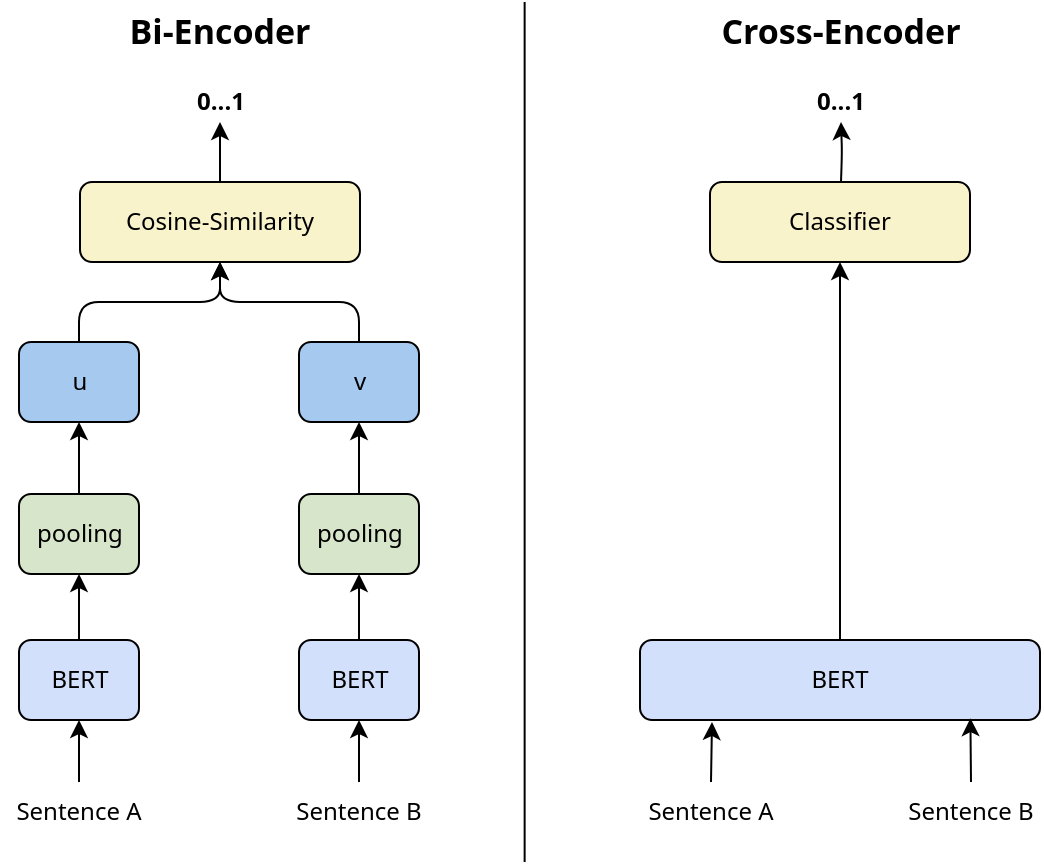 <mxfile version="22.1.1" type="device">
  <diagram id="2hJ_cFWBPp0_AUL0SnrX" name="Page-1">
    <mxGraphModel dx="875" dy="472" grid="1" gridSize="10" guides="1" tooltips="1" connect="1" arrows="1" fold="1" page="1" pageScale="1" pageWidth="827" pageHeight="1169" math="0" shadow="0">
      <root>
        <mxCell id="0" />
        <mxCell id="1" parent="0" />
        <mxCell id="30" style="edgeStyle=orthogonalEdgeStyle;html=1;exitX=0.5;exitY=0;exitDx=0;exitDy=0;fontSize=14;entryX=0.5;entryY=1;entryDx=0;entryDy=0;fontFamily=Noto Sans;fontSource=https%3A%2F%2Ffonts.googleapis.com%2Fcss%3Ffamily%3DNoto%2BSans;" parent="1" source="2" target="29" edge="1">
          <mxGeometry relative="1" as="geometry">
            <mxPoint x="250.5" y="250" as="targetPoint" />
          </mxGeometry>
        </mxCell>
        <mxCell id="2" value="Cosine-Similarity" style="rounded=1;whiteSpace=wrap;html=1;fontStyle=0;fillColor=#F9F3CC;fontFamily=Noto Sans;fontSource=https%3A%2F%2Ffonts.googleapis.com%2Fcss%3Ffamily%3DNoto%2BSans;" parent="1" vertex="1">
          <mxGeometry x="190" y="260" width="140" height="40" as="geometry" />
        </mxCell>
        <mxCell id="17" style="html=1;exitX=0.5;exitY=0;exitDx=0;exitDy=0;fontStyle=0;edgeStyle=orthogonalEdgeStyle;fontFamily=Noto Sans;fontSource=https%3A%2F%2Ffonts.googleapis.com%2Fcss%3Ffamily%3DNoto%2BSans;" parent="1" source="3" target="2" edge="1">
          <mxGeometry relative="1" as="geometry" />
        </mxCell>
        <mxCell id="3" value="u" style="rounded=1;whiteSpace=wrap;html=1;fontStyle=0;fillColor=#A6C9F0;fontFamily=Noto Sans;fontSource=https%3A%2F%2Ffonts.googleapis.com%2Fcss%3Ffamily%3DNoto%2BSans;" parent="1" vertex="1">
          <mxGeometry x="159.5" y="340" width="60" height="40" as="geometry" />
        </mxCell>
        <mxCell id="18" style="edgeStyle=orthogonalEdgeStyle;html=1;fontFamily=Noto Sans;fontSource=https%3A%2F%2Ffonts.googleapis.com%2Fcss%3Ffamily%3DNoto%2BSans;" parent="1" source="4" target="2" edge="1">
          <mxGeometry relative="1" as="geometry" />
        </mxCell>
        <mxCell id="4" value="v" style="rounded=1;whiteSpace=wrap;html=1;fontStyle=0;fillColor=#a6c9f0;fontFamily=Noto Sans;fontSource=https%3A%2F%2Ffonts.googleapis.com%2Fcss%3Ffamily%3DNoto%2BSans;" parent="1" vertex="1">
          <mxGeometry x="299.5" y="340" width="60" height="40" as="geometry" />
        </mxCell>
        <mxCell id="19" style="edgeStyle=orthogonalEdgeStyle;html=1;entryX=0.5;entryY=1;entryDx=0;entryDy=0;fontFamily=Noto Sans;fontSource=https%3A%2F%2Ffonts.googleapis.com%2Fcss%3Ffamily%3DNoto%2BSans;" parent="1" source="5" target="3" edge="1">
          <mxGeometry relative="1" as="geometry" />
        </mxCell>
        <mxCell id="5" value="pooling" style="rounded=1;whiteSpace=wrap;html=1;fontStyle=0;fillColor=#D7E5CA;fontFamily=Noto Sans;fontSource=https%3A%2F%2Ffonts.googleapis.com%2Fcss%3Ffamily%3DNoto%2BSans;" parent="1" vertex="1">
          <mxGeometry x="159.5" y="416" width="60" height="40" as="geometry" />
        </mxCell>
        <mxCell id="24" style="edgeStyle=orthogonalEdgeStyle;html=1;exitX=0.5;exitY=0;exitDx=0;exitDy=0;fontFamily=Noto Sans;fontSource=https%3A%2F%2Ffonts.googleapis.com%2Fcss%3Ffamily%3DNoto%2BSans;" parent="1" source="6" target="4" edge="1">
          <mxGeometry relative="1" as="geometry" />
        </mxCell>
        <mxCell id="6" value="pooling" style="rounded=1;whiteSpace=wrap;html=1;fontStyle=0;fillColor=#D7E5CA;fontFamily=Noto Sans;fontSource=https%3A%2F%2Ffonts.googleapis.com%2Fcss%3Ffamily%3DNoto%2BSans;" parent="1" vertex="1">
          <mxGeometry x="299.5" y="416" width="60" height="40" as="geometry" />
        </mxCell>
        <mxCell id="20" style="edgeStyle=orthogonalEdgeStyle;html=1;fontFamily=Noto Sans;fontSource=https%3A%2F%2Ffonts.googleapis.com%2Fcss%3Ffamily%3DNoto%2BSans;" parent="1" source="7" target="5" edge="1">
          <mxGeometry relative="1" as="geometry" />
        </mxCell>
        <mxCell id="7" value="BERT" style="rounded=1;whiteSpace=wrap;html=1;fontStyle=0;fillColor=#D2E0FB;strokeColor=default;fontFamily=Noto Sans;fontSource=https%3A%2F%2Ffonts.googleapis.com%2Fcss%3Ffamily%3DNoto%2BSans;" parent="1" vertex="1">
          <mxGeometry x="159.5" y="489" width="60" height="40" as="geometry" />
        </mxCell>
        <mxCell id="23" style="edgeStyle=orthogonalEdgeStyle;html=1;exitX=0.5;exitY=0;exitDx=0;exitDy=0;fontFamily=Noto Sans;fontSource=https%3A%2F%2Ffonts.googleapis.com%2Fcss%3Ffamily%3DNoto%2BSans;" parent="1" source="8" target="6" edge="1">
          <mxGeometry relative="1" as="geometry" />
        </mxCell>
        <mxCell id="8" value="BERT" style="rounded=1;whiteSpace=wrap;html=1;fontStyle=0;fillColor=#D2E0FB;strokeColor=default;fontFamily=Noto Sans;fontSource=https%3A%2F%2Ffonts.googleapis.com%2Fcss%3Ffamily%3DNoto%2BSans;" parent="1" vertex="1">
          <mxGeometry x="299.5" y="489" width="60" height="40" as="geometry" />
        </mxCell>
        <mxCell id="21" style="edgeStyle=orthogonalEdgeStyle;html=1;fontFamily=Noto Sans;fontSource=https%3A%2F%2Ffonts.googleapis.com%2Fcss%3Ffamily%3DNoto%2BSans;" parent="1" source="9" target="7" edge="1">
          <mxGeometry relative="1" as="geometry" />
        </mxCell>
        <mxCell id="9" value="Sentence A" style="text;html=1;strokeColor=none;fillColor=none;align=center;verticalAlign=middle;whiteSpace=wrap;rounded=0;fontStyle=0;fontFamily=Noto Sans;fontSource=https%3A%2F%2Ffonts.googleapis.com%2Fcss%3Ffamily%3DNoto%2BSans;" parent="1" vertex="1">
          <mxGeometry x="150" y="560" width="79" height="30" as="geometry" />
        </mxCell>
        <mxCell id="22" style="edgeStyle=orthogonalEdgeStyle;html=1;exitX=0.5;exitY=0;exitDx=0;exitDy=0;fontFamily=Noto Sans;fontSource=https%3A%2F%2Ffonts.googleapis.com%2Fcss%3Ffamily%3DNoto%2BSans;" parent="1" source="10" target="8" edge="1">
          <mxGeometry relative="1" as="geometry" />
        </mxCell>
        <mxCell id="10" value="Sentence B" style="text;html=1;strokeColor=none;fillColor=none;align=center;verticalAlign=middle;whiteSpace=wrap;rounded=0;fontStyle=0;fontFamily=Noto Sans;fontSource=https%3A%2F%2Ffonts.googleapis.com%2Fcss%3Ffamily%3DNoto%2BSans;" parent="1" vertex="1">
          <mxGeometry x="294" y="560" width="71" height="30" as="geometry" />
        </mxCell>
        <mxCell id="11" value="Bi-Encoder" style="text;html=1;strokeColor=none;fillColor=none;align=center;verticalAlign=middle;whiteSpace=wrap;rounded=0;fontStyle=1;fontSize=17;fontFamily=Noto Sans;fontSource=https%3A%2F%2Ffonts.googleapis.com%2Fcss%3Ffamily%3DNoto%2BSans;" parent="1" vertex="1">
          <mxGeometry x="210" y="170" width="100" height="30" as="geometry" />
        </mxCell>
        <mxCell id="27" style="edgeStyle=orthogonalEdgeStyle;html=1;exitX=0.5;exitY=0;exitDx=0;exitDy=0;fontFamily=Noto Sans;fontSource=https%3A%2F%2Ffonts.googleapis.com%2Fcss%3Ffamily%3DNoto%2BSans;" parent="1" source="12" target="15" edge="1">
          <mxGeometry relative="1" as="geometry" />
        </mxCell>
        <mxCell id="12" value="BERT" style="rounded=1;whiteSpace=wrap;html=1;fontStyle=0;fillColor=#D2E0FB;strokeColor=default;fontFamily=Noto Sans;fontSource=https%3A%2F%2Ffonts.googleapis.com%2Fcss%3Ffamily%3DNoto%2BSans;" parent="1" vertex="1">
          <mxGeometry x="470" y="489" width="200" height="40" as="geometry" />
        </mxCell>
        <mxCell id="Jf1iWJFPgjb058mZ3_XR-36" style="rounded=0;orthogonalLoop=1;jettySize=auto;html=1;exitX=0.5;exitY=0;exitDx=0;exitDy=0;" edge="1" parent="1" source="13">
          <mxGeometry relative="1" as="geometry">
            <mxPoint x="506" y="530" as="targetPoint" />
          </mxGeometry>
        </mxCell>
        <mxCell id="13" value="Sentence A" style="text;html=1;strokeColor=none;fillColor=none;align=center;verticalAlign=middle;whiteSpace=wrap;rounded=0;fontStyle=0;fontFamily=Noto Sans;fontSource=https%3A%2F%2Ffonts.googleapis.com%2Fcss%3Ffamily%3DNoto%2BSans;" parent="1" vertex="1">
          <mxGeometry x="470" y="560" width="71" height="30" as="geometry" />
        </mxCell>
        <mxCell id="26" style="html=1;exitX=0.5;exitY=0;exitDx=0;exitDy=0;fontFamily=Noto Sans;fontSource=https%3A%2F%2Ffonts.googleapis.com%2Fcss%3Ffamily%3DNoto%2BSans;entryX=0.826;entryY=0.977;entryDx=0;entryDy=0;entryPerimeter=0;" parent="1" source="14" target="12" edge="1">
          <mxGeometry relative="1" as="geometry">
            <mxPoint x="640" y="530" as="targetPoint" />
          </mxGeometry>
        </mxCell>
        <mxCell id="14" value="Sentence B" style="text;html=1;strokeColor=none;fillColor=none;align=center;verticalAlign=middle;whiteSpace=wrap;rounded=0;fontStyle=0;fontFamily=Noto Sans;fontSource=https%3A%2F%2Ffonts.googleapis.com%2Fcss%3Ffamily%3DNoto%2BSans;" parent="1" vertex="1">
          <mxGeometry x="600" y="560" width="71" height="30" as="geometry" />
        </mxCell>
        <mxCell id="15" value="Classifier" style="rounded=1;whiteSpace=wrap;html=1;fontStyle=0;fillColor=#F9F3CC;fontFamily=Noto Sans;fontSource=https%3A%2F%2Ffonts.googleapis.com%2Fcss%3Ffamily%3DNoto%2BSans;" parent="1" vertex="1">
          <mxGeometry x="505" y="260" width="130" height="40" as="geometry" />
        </mxCell>
        <mxCell id="16" value="Cross-Encoder" style="text;html=1;strokeColor=none;fillColor=none;align=center;verticalAlign=middle;whiteSpace=wrap;rounded=0;fontStyle=1;fontSize=17;fontFamily=Noto Sans;fontSource=https%3A%2F%2Ffonts.googleapis.com%2Fcss%3Ffamily%3DNoto%2BSans;" parent="1" vertex="1">
          <mxGeometry x="496.75" y="170" width="146.5" height="30" as="geometry" />
        </mxCell>
        <mxCell id="29" value="0...1" style="text;html=1;strokeColor=none;fillColor=none;align=center;verticalAlign=middle;whiteSpace=wrap;rounded=0;fontStyle=1;fontFamily=Noto Sans;fontSource=https%3A%2F%2Ffonts.googleapis.com%2Fcss%3Ffamily%3DNoto%2BSans;" parent="1" vertex="1">
          <mxGeometry x="220.5" y="210" width="79" height="20" as="geometry" />
        </mxCell>
        <mxCell id="33" value="0...1" style="text;html=1;strokeColor=none;fillColor=none;align=center;verticalAlign=middle;whiteSpace=wrap;rounded=0;fontStyle=1;fontFamily=Noto Sans;fontSource=https%3A%2F%2Ffonts.googleapis.com%2Fcss%3Ffamily%3DNoto%2BSans;" parent="1" vertex="1">
          <mxGeometry x="531" y="210" width="79" height="20" as="geometry" />
        </mxCell>
        <mxCell id="34" style="edgeStyle=orthogonalEdgeStyle;html=1;exitX=0.5;exitY=0;exitDx=0;exitDy=0;fontSize=14;entryX=0.5;entryY=1;entryDx=0;entryDy=0;fontFamily=Noto Sans;fontSource=https%3A%2F%2Ffonts.googleapis.com%2Fcss%3Ffamily%3DNoto%2BSans;" parent="1" target="33" edge="1">
          <mxGeometry relative="1" as="geometry">
            <mxPoint x="570.5" y="250" as="targetPoint" />
            <mxPoint x="570.5" y="260" as="sourcePoint" />
          </mxGeometry>
        </mxCell>
        <mxCell id="35" value="" style="endArrow=none;html=1;fontSize=19;" parent="1" edge="1">
          <mxGeometry width="50" height="50" relative="1" as="geometry">
            <mxPoint x="412.32" y="600" as="sourcePoint" />
            <mxPoint x="412.32" y="170" as="targetPoint" />
          </mxGeometry>
        </mxCell>
      </root>
    </mxGraphModel>
  </diagram>
</mxfile>

